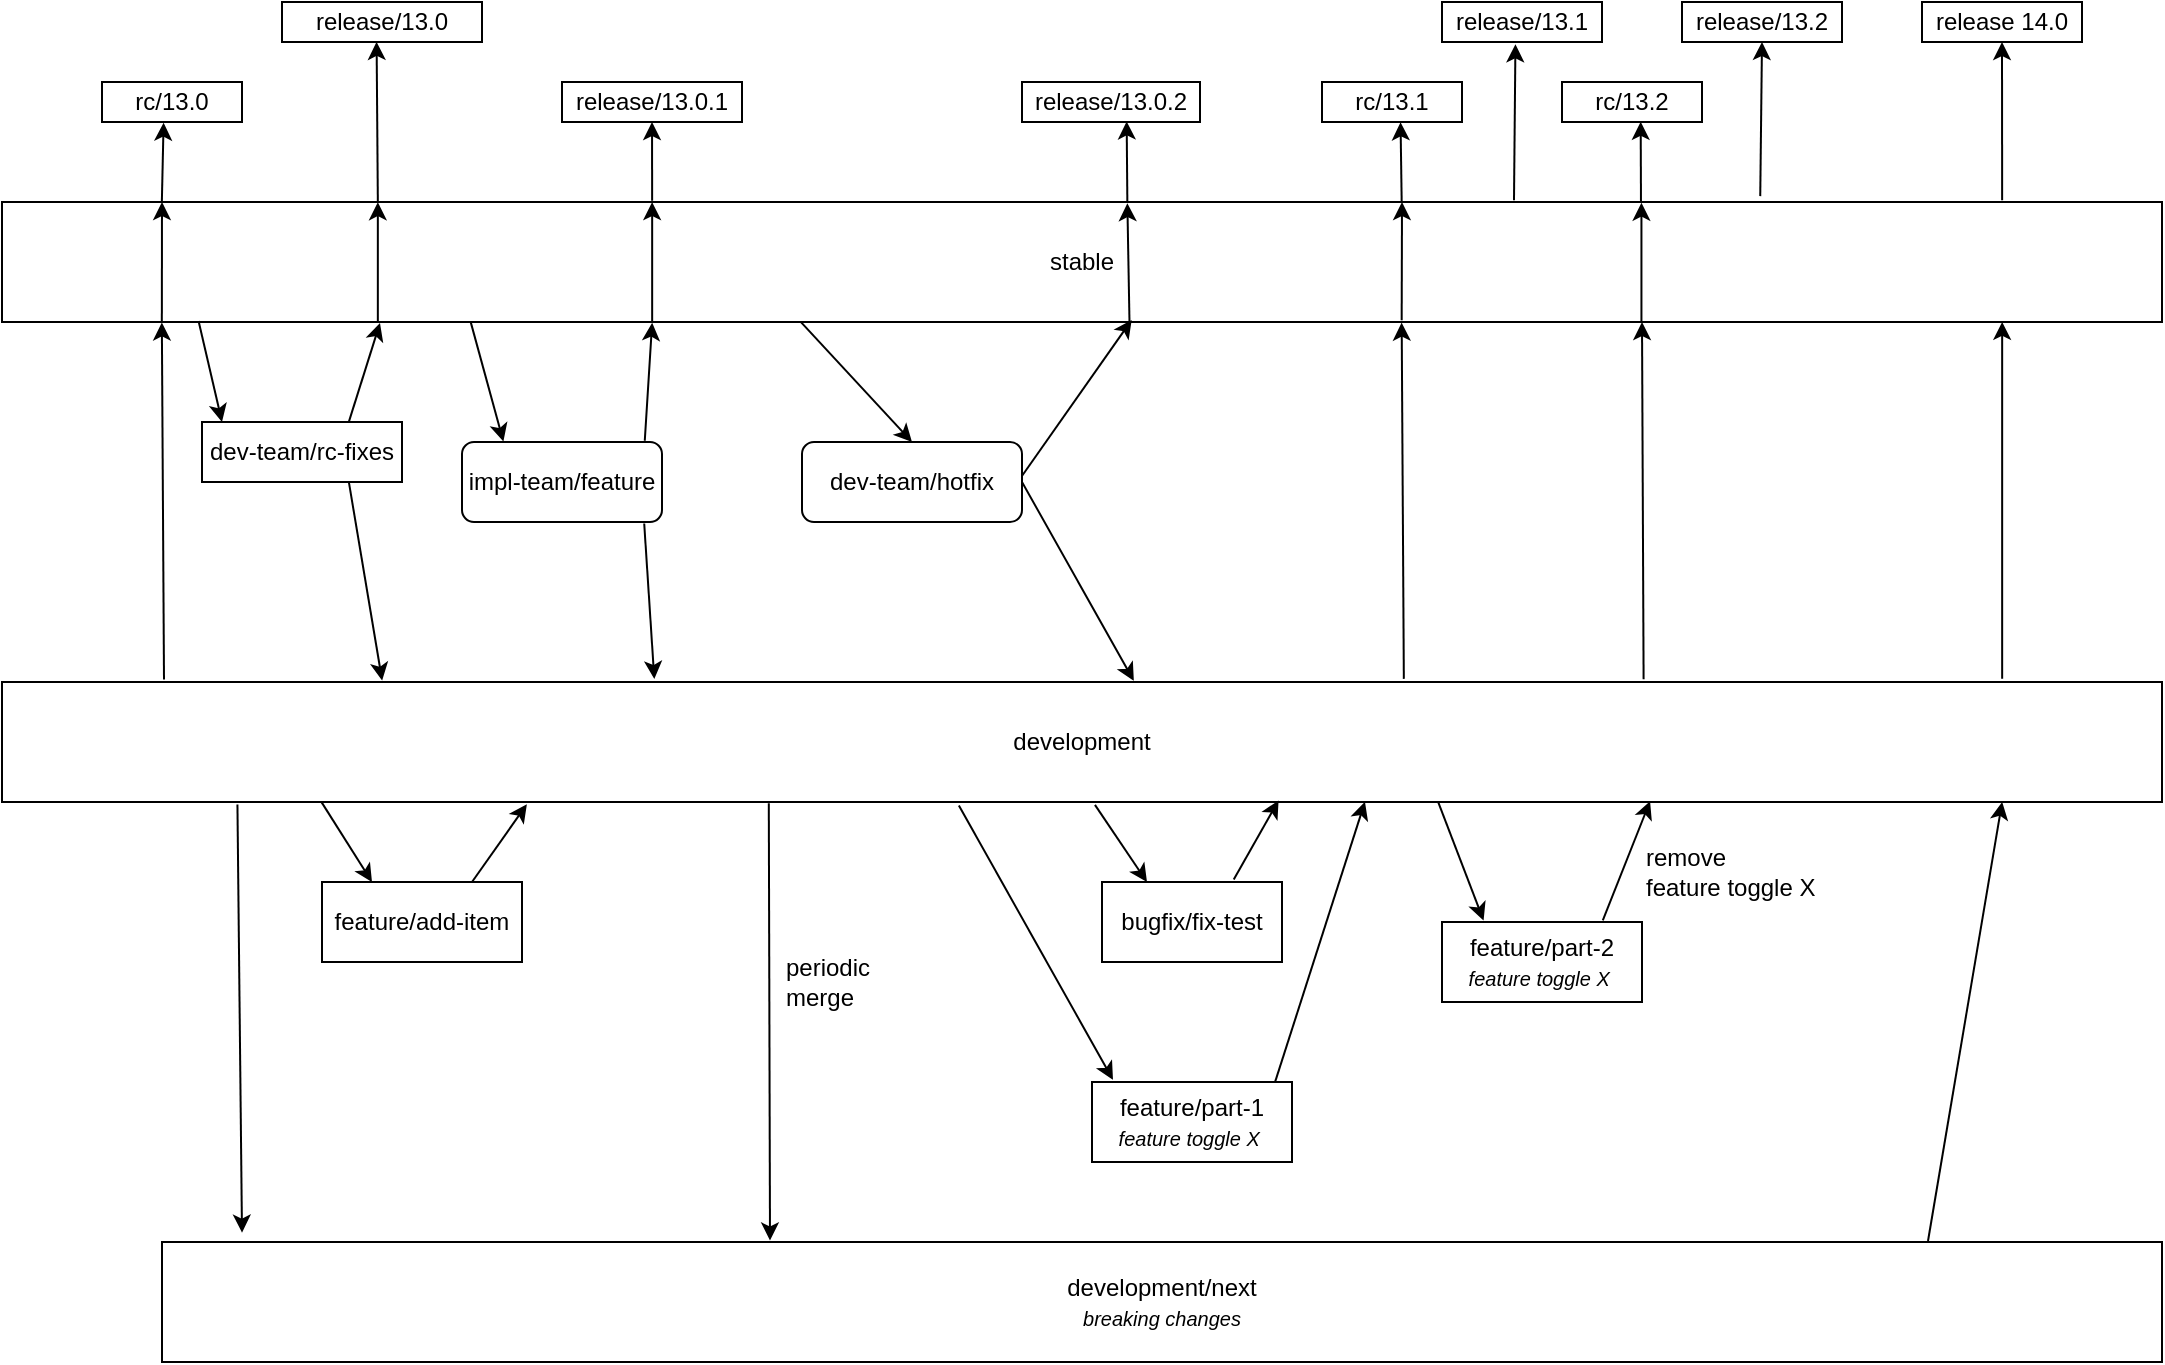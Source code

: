 <mxfile version="24.2.2" type="github">
  <diagram name="Page-1" id="IohD2jZ7NSLXi6qwIVtM">
    <mxGraphModel dx="1890" dy="766" grid="1" gridSize="10" guides="1" tooltips="1" connect="1" arrows="1" fold="1" page="1" pageScale="1" pageWidth="583" pageHeight="827" math="0" shadow="0">
      <root>
        <mxCell id="0" />
        <mxCell id="1" parent="0" />
        <mxCell id="JIciVttdm8tCTKpBVyrq-1" value="stable" style="rounded=0;whiteSpace=wrap;html=1;" vertex="1" parent="1">
          <mxGeometry x="-240" y="160" width="1080" height="60" as="geometry" />
        </mxCell>
        <mxCell id="JIciVttdm8tCTKpBVyrq-2" value="development" style="rounded=0;whiteSpace=wrap;html=1;" vertex="1" parent="1">
          <mxGeometry x="-240" y="400" width="1080" height="60" as="geometry" />
        </mxCell>
        <mxCell id="JIciVttdm8tCTKpBVyrq-4" value="" style="endArrow=classic;html=1;rounded=0;exitX=0.075;exitY=-0.02;exitDx=0;exitDy=0;exitPerimeter=0;entryX=0.074;entryY=1.004;entryDx=0;entryDy=0;entryPerimeter=0;" edge="1" parent="1" source="JIciVttdm8tCTKpBVyrq-2" target="JIciVttdm8tCTKpBVyrq-1">
          <mxGeometry width="50" height="50" relative="1" as="geometry">
            <mxPoint x="400" y="470" as="sourcePoint" />
            <mxPoint x="-170" y="250" as="targetPoint" />
          </mxGeometry>
        </mxCell>
        <mxCell id="JIciVttdm8tCTKpBVyrq-7" value="" style="endArrow=classic;html=1;rounded=0;exitX=0.074;exitY=0.003;exitDx=0;exitDy=0;exitPerimeter=0;entryX=0.44;entryY=1.017;entryDx=0;entryDy=0;entryPerimeter=0;" edge="1" parent="1" source="JIciVttdm8tCTKpBVyrq-1" target="JIciVttdm8tCTKpBVyrq-8">
          <mxGeometry width="50" height="50" relative="1" as="geometry">
            <mxPoint x="-130" y="150" as="sourcePoint" />
            <mxPoint x="-160" y="90" as="targetPoint" />
          </mxGeometry>
        </mxCell>
        <mxCell id="JIciVttdm8tCTKpBVyrq-8" value="rc/13.0" style="rounded=0;whiteSpace=wrap;html=1;" vertex="1" parent="1">
          <mxGeometry x="-190" y="100" width="70" height="20" as="geometry" />
        </mxCell>
        <mxCell id="JIciVttdm8tCTKpBVyrq-9" value="impl-team/feature" style="rounded=1;whiteSpace=wrap;html=1;" vertex="1" parent="1">
          <mxGeometry x="-10" y="280" width="100" height="40" as="geometry" />
        </mxCell>
        <mxCell id="JIciVttdm8tCTKpBVyrq-10" value="" style="endArrow=classic;html=1;rounded=0;exitX=0.217;exitY=1.001;exitDx=0;exitDy=0;exitPerimeter=0;entryX=0.207;entryY=-0.005;entryDx=0;entryDy=0;entryPerimeter=0;" edge="1" parent="1" source="JIciVttdm8tCTKpBVyrq-1" target="JIciVttdm8tCTKpBVyrq-9">
          <mxGeometry width="50" height="50" relative="1" as="geometry">
            <mxPoint x="260" y="330" as="sourcePoint" />
            <mxPoint x="310" y="280" as="targetPoint" />
          </mxGeometry>
        </mxCell>
        <mxCell id="JIciVttdm8tCTKpBVyrq-15" value="" style="endArrow=classic;html=1;rounded=0;exitX=0.914;exitY=-0.016;exitDx=0;exitDy=0;entryX=0.301;entryY=1.006;entryDx=0;entryDy=0;entryPerimeter=0;exitPerimeter=0;" edge="1" parent="1" source="JIciVttdm8tCTKpBVyrq-9" target="JIciVttdm8tCTKpBVyrq-1">
          <mxGeometry width="50" height="50" relative="1" as="geometry">
            <mxPoint x="85" y="290" as="sourcePoint" />
            <mxPoint x="220" y="250" as="targetPoint" />
          </mxGeometry>
        </mxCell>
        <mxCell id="JIciVttdm8tCTKpBVyrq-17" value="" style="endArrow=classic;html=1;rounded=0;exitX=0.301;exitY=-0.011;exitDx=0;exitDy=0;exitPerimeter=0;entryX=0.5;entryY=1;entryDx=0;entryDy=0;" edge="1" parent="1" source="JIciVttdm8tCTKpBVyrq-1" target="JIciVttdm8tCTKpBVyrq-18">
          <mxGeometry width="50" height="50" relative="1" as="geometry">
            <mxPoint x="130" y="250" as="sourcePoint" />
            <mxPoint x="85" y="90" as="targetPoint" />
          </mxGeometry>
        </mxCell>
        <mxCell id="JIciVttdm8tCTKpBVyrq-18" value="release/13.0.1" style="rounded=0;whiteSpace=wrap;html=1;" vertex="1" parent="1">
          <mxGeometry x="40" y="100" width="90" height="20" as="geometry" />
        </mxCell>
        <mxCell id="JIciVttdm8tCTKpBVyrq-19" value="" style="endArrow=classic;html=1;rounded=0;exitX=0.911;exitY=1.018;exitDx=0;exitDy=0;entryX=0.302;entryY=-0.025;entryDx=0;entryDy=0;entryPerimeter=0;exitPerimeter=0;" edge="1" parent="1" source="JIciVttdm8tCTKpBVyrq-9" target="JIciVttdm8tCTKpBVyrq-2">
          <mxGeometry width="50" height="50" relative="1" as="geometry">
            <mxPoint x="85" y="310" as="sourcePoint" />
            <mxPoint x="85" y="399" as="targetPoint" />
          </mxGeometry>
        </mxCell>
        <mxCell id="JIciVttdm8tCTKpBVyrq-22" value="dev-team/hotfix" style="rounded=1;whiteSpace=wrap;html=1;" vertex="1" parent="1">
          <mxGeometry x="160" y="280" width="110" height="40" as="geometry" />
        </mxCell>
        <mxCell id="JIciVttdm8tCTKpBVyrq-27" value="" style="endArrow=classic;html=1;rounded=0;exitX=0.37;exitY=1.003;exitDx=0;exitDy=0;exitPerimeter=0;entryX=0.5;entryY=0;entryDx=0;entryDy=0;" edge="1" parent="1" source="JIciVttdm8tCTKpBVyrq-1" target="JIciVttdm8tCTKpBVyrq-22">
          <mxGeometry width="50" height="50" relative="1" as="geometry">
            <mxPoint x="170" y="220" as="sourcePoint" />
            <mxPoint x="220" y="270" as="targetPoint" />
          </mxGeometry>
        </mxCell>
        <mxCell id="JIciVttdm8tCTKpBVyrq-28" value="" style="endArrow=classic;html=1;rounded=0;entryX=0.524;entryY=-0.01;entryDx=0;entryDy=0;entryPerimeter=0;exitX=1;exitY=0.5;exitDx=0;exitDy=0;" edge="1" parent="1" source="JIciVttdm8tCTKpBVyrq-22" target="JIciVttdm8tCTKpBVyrq-2">
          <mxGeometry width="50" height="50" relative="1" as="geometry">
            <mxPoint x="325" y="310" as="sourcePoint" />
            <mxPoint x="380" y="290" as="targetPoint" />
          </mxGeometry>
        </mxCell>
        <mxCell id="JIciVttdm8tCTKpBVyrq-29" value="" style="endArrow=classic;html=1;rounded=0;entryX=0.523;entryY=0.983;entryDx=0;entryDy=0;entryPerimeter=0;exitX=0.999;exitY=0.428;exitDx=0;exitDy=0;exitPerimeter=0;" edge="1" parent="1" source="JIciVttdm8tCTKpBVyrq-22" target="JIciVttdm8tCTKpBVyrq-1">
          <mxGeometry width="50" height="50" relative="1" as="geometry">
            <mxPoint x="325" y="290" as="sourcePoint" />
            <mxPoint x="340" y="230" as="targetPoint" />
          </mxGeometry>
        </mxCell>
        <mxCell id="JIciVttdm8tCTKpBVyrq-32" value="release/13.0.2" style="rounded=0;whiteSpace=wrap;html=1;" vertex="1" parent="1">
          <mxGeometry x="270" y="100" width="89" height="20" as="geometry" />
        </mxCell>
        <mxCell id="JIciVttdm8tCTKpBVyrq-33" value="" style="endArrow=classic;html=1;rounded=0;exitX=0.521;exitY=-0.002;exitDx=0;exitDy=0;exitPerimeter=0;entryX=0.588;entryY=0.987;entryDx=0;entryDy=0;entryPerimeter=0;" edge="1" parent="1" source="JIciVttdm8tCTKpBVyrq-1" target="JIciVttdm8tCTKpBVyrq-32">
          <mxGeometry width="50" height="50" relative="1" as="geometry">
            <mxPoint x="370" y="140" as="sourcePoint" />
            <mxPoint x="320" y="120" as="targetPoint" />
          </mxGeometry>
        </mxCell>
        <mxCell id="JIciVttdm8tCTKpBVyrq-35" value="feature/add-item" style="rounded=0;whiteSpace=wrap;html=1;" vertex="1" parent="1">
          <mxGeometry x="-80" y="500" width="100" height="40" as="geometry" />
        </mxCell>
        <mxCell id="JIciVttdm8tCTKpBVyrq-36" value="" style="endArrow=classic;html=1;rounded=0;entryX=0.25;entryY=0;entryDx=0;entryDy=0;exitX=0.148;exitY=1.003;exitDx=0;exitDy=0;exitPerimeter=0;" edge="1" parent="1" source="JIciVttdm8tCTKpBVyrq-2" target="JIciVttdm8tCTKpBVyrq-35">
          <mxGeometry width="50" height="50" relative="1" as="geometry">
            <mxPoint y="461" as="sourcePoint" />
            <mxPoint x="250" y="380" as="targetPoint" />
          </mxGeometry>
        </mxCell>
        <mxCell id="JIciVttdm8tCTKpBVyrq-37" value="" style="endArrow=classic;html=1;rounded=0;entryX=0.243;entryY=1.019;entryDx=0;entryDy=0;entryPerimeter=0;exitX=0.75;exitY=0;exitDx=0;exitDy=0;" edge="1" parent="1" source="JIciVttdm8tCTKpBVyrq-35" target="JIciVttdm8tCTKpBVyrq-2">
          <mxGeometry width="50" height="50" relative="1" as="geometry">
            <mxPoint x="159" y="515" as="sourcePoint" />
            <mxPoint x="190" y="480" as="targetPoint" />
          </mxGeometry>
        </mxCell>
        <mxCell id="JIciVttdm8tCTKpBVyrq-38" value="bugfix/fix-test" style="rounded=0;whiteSpace=wrap;html=1;" vertex="1" parent="1">
          <mxGeometry x="310" y="500" width="90" height="40" as="geometry" />
        </mxCell>
        <mxCell id="JIciVttdm8tCTKpBVyrq-39" value="" style="endArrow=classic;html=1;rounded=0;entryX=0.25;entryY=0;entryDx=0;entryDy=0;exitX=0.506;exitY=1.024;exitDx=0;exitDy=0;exitPerimeter=0;" edge="1" parent="1" source="JIciVttdm8tCTKpBVyrq-2" target="JIciVttdm8tCTKpBVyrq-38">
          <mxGeometry width="50" height="50" relative="1" as="geometry">
            <mxPoint x="200" y="470" as="sourcePoint" />
            <mxPoint x="300" y="390" as="targetPoint" />
          </mxGeometry>
        </mxCell>
        <mxCell id="JIciVttdm8tCTKpBVyrq-41" value="" style="endArrow=classic;html=1;rounded=0;exitX=0.732;exitY=-0.032;exitDx=0;exitDy=0;exitPerimeter=0;entryX=0.591;entryY=0.987;entryDx=0;entryDy=0;entryPerimeter=0;" edge="1" parent="1" source="JIciVttdm8tCTKpBVyrq-38" target="JIciVttdm8tCTKpBVyrq-2">
          <mxGeometry width="50" height="50" relative="1" as="geometry">
            <mxPoint x="220" y="560" as="sourcePoint" />
            <mxPoint x="399" y="463" as="targetPoint" />
          </mxGeometry>
        </mxCell>
        <mxCell id="JIciVttdm8tCTKpBVyrq-42" value="" style="endArrow=classic;html=1;rounded=0;exitX=0.649;exitY=-0.026;exitDx=0;exitDy=0;exitPerimeter=0;entryX=0.648;entryY=1.005;entryDx=0;entryDy=0;entryPerimeter=0;" edge="1" parent="1" source="JIciVttdm8tCTKpBVyrq-2" target="JIciVttdm8tCTKpBVyrq-1">
          <mxGeometry width="50" height="50" relative="1" as="geometry">
            <mxPoint x="330" y="350" as="sourcePoint" />
            <mxPoint x="380" y="300" as="targetPoint" />
          </mxGeometry>
        </mxCell>
        <mxCell id="JIciVttdm8tCTKpBVyrq-43" value="" style="endArrow=classic;html=1;rounded=0;entryX=0.561;entryY=1.007;entryDx=0;entryDy=0;exitX=0.648;exitY=-0.007;exitDx=0;exitDy=0;exitPerimeter=0;entryPerimeter=0;" edge="1" parent="1" source="JIciVttdm8tCTKpBVyrq-1" target="JIciVttdm8tCTKpBVyrq-44">
          <mxGeometry width="50" height="50" relative="1" as="geometry">
            <mxPoint x="465" y="159" as="sourcePoint" />
            <mxPoint x="460" y="130" as="targetPoint" />
          </mxGeometry>
        </mxCell>
        <mxCell id="JIciVttdm8tCTKpBVyrq-44" value="rc/13.1" style="rounded=0;whiteSpace=wrap;html=1;" vertex="1" parent="1">
          <mxGeometry x="420" y="100" width="70" height="20" as="geometry" />
        </mxCell>
        <mxCell id="JIciVttdm8tCTKpBVyrq-45" value="" style="endArrow=classic;html=1;rounded=0;exitX=0.443;exitY=1.03;exitDx=0;exitDy=0;exitPerimeter=0;entryX=0.105;entryY=-0.027;entryDx=0;entryDy=0;entryPerimeter=0;" edge="1" parent="1" source="JIciVttdm8tCTKpBVyrq-2" target="JIciVttdm8tCTKpBVyrq-46">
          <mxGeometry width="50" height="50" relative="1" as="geometry">
            <mxPoint x="260" y="560" as="sourcePoint" />
            <mxPoint x="300" y="600" as="targetPoint" />
          </mxGeometry>
        </mxCell>
        <mxCell id="JIciVttdm8tCTKpBVyrq-46" value="feature/part-1&lt;div&gt;&lt;i&gt;&lt;font style=&quot;font-size: 10px;&quot;&gt;feature toggle X&amp;nbsp;&lt;/font&gt;&lt;/i&gt;&lt;/div&gt;" style="rounded=0;whiteSpace=wrap;html=1;" vertex="1" parent="1">
          <mxGeometry x="305" y="600" width="100" height="40" as="geometry" />
        </mxCell>
        <mxCell id="JIciVttdm8tCTKpBVyrq-47" value="" style="endArrow=classic;html=1;rounded=0;exitX=0.916;exitY=-0.004;exitDx=0;exitDy=0;exitPerimeter=0;entryX=0.631;entryY=0.998;entryDx=0;entryDy=0;entryPerimeter=0;" edge="1" parent="1" source="JIciVttdm8tCTKpBVyrq-46" target="JIciVttdm8tCTKpBVyrq-2">
          <mxGeometry width="50" height="50" relative="1" as="geometry">
            <mxPoint x="370" y="550" as="sourcePoint" />
            <mxPoint x="420" y="500" as="targetPoint" />
          </mxGeometry>
        </mxCell>
        <mxCell id="JIciVttdm8tCTKpBVyrq-49" value="feature/part-2&lt;div&gt;&lt;i&gt;&lt;font style=&quot;font-size: 10px;&quot;&gt;feature toggle X&amp;nbsp;&lt;/font&gt;&lt;/i&gt;&lt;/div&gt;" style="rounded=0;whiteSpace=wrap;html=1;" vertex="1" parent="1">
          <mxGeometry x="480" y="520" width="100" height="40" as="geometry" />
        </mxCell>
        <mxCell id="JIciVttdm8tCTKpBVyrq-50" value="" style="endArrow=classic;html=1;rounded=0;exitX=0.665;exitY=1.005;exitDx=0;exitDy=0;exitPerimeter=0;entryX=0.208;entryY=-0.019;entryDx=0;entryDy=0;entryPerimeter=0;" edge="1" parent="1" source="JIciVttdm8tCTKpBVyrq-2" target="JIciVttdm8tCTKpBVyrq-49">
          <mxGeometry width="50" height="50" relative="1" as="geometry">
            <mxPoint x="510" y="510" as="sourcePoint" />
            <mxPoint x="560" y="460" as="targetPoint" />
          </mxGeometry>
        </mxCell>
        <mxCell id="JIciVttdm8tCTKpBVyrq-51" value="" style="endArrow=classic;html=1;rounded=0;exitX=0.804;exitY=-0.019;exitDx=0;exitDy=0;exitPerimeter=0;entryX=0.763;entryY=0.993;entryDx=0;entryDy=0;entryPerimeter=0;" edge="1" parent="1" source="JIciVttdm8tCTKpBVyrq-49" target="JIciVttdm8tCTKpBVyrq-2">
          <mxGeometry width="50" height="50" relative="1" as="geometry">
            <mxPoint x="510" y="510" as="sourcePoint" />
            <mxPoint x="560" y="460" as="targetPoint" />
          </mxGeometry>
        </mxCell>
        <mxCell id="JIciVttdm8tCTKpBVyrq-53" value="remove&lt;div&gt;feature toggle X&lt;/div&gt;" style="text;html=1;align=left;verticalAlign=middle;whiteSpace=wrap;rounded=0;" vertex="1" parent="1">
          <mxGeometry x="580" y="480" width="100" height="30" as="geometry" />
        </mxCell>
        <mxCell id="JIciVttdm8tCTKpBVyrq-54" value="" style="endArrow=classic;html=1;rounded=0;exitX=0.76;exitY=-0.023;exitDx=0;exitDy=0;exitPerimeter=0;entryX=0.648;entryY=1.005;entryDx=0;entryDy=0;entryPerimeter=0;" edge="1" parent="1" source="JIciVttdm8tCTKpBVyrq-2">
          <mxGeometry width="50" height="50" relative="1" as="geometry">
            <mxPoint x="581" y="398" as="sourcePoint" />
            <mxPoint x="580" y="220" as="targetPoint" />
          </mxGeometry>
        </mxCell>
        <mxCell id="JIciVttdm8tCTKpBVyrq-55" value="" style="endArrow=classic;html=1;rounded=0;entryX=0.562;entryY=0.994;entryDx=0;entryDy=0;exitX=0.523;exitY=-0.008;exitDx=0;exitDy=0;exitPerimeter=0;entryPerimeter=0;" edge="1" parent="1" target="JIciVttdm8tCTKpBVyrq-56">
          <mxGeometry width="50" height="50" relative="1" as="geometry">
            <mxPoint x="579.49" y="160" as="sourcePoint" />
            <mxPoint x="579.49" y="80" as="targetPoint" />
          </mxGeometry>
        </mxCell>
        <mxCell id="JIciVttdm8tCTKpBVyrq-56" value="rc/13.2" style="rounded=0;whiteSpace=wrap;html=1;" vertex="1" parent="1">
          <mxGeometry x="540" y="100" width="70" height="20" as="geometry" />
        </mxCell>
        <mxCell id="JIciVttdm8tCTKpBVyrq-58" value="development/next&lt;div&gt;&lt;i&gt;&lt;font style=&quot;font-size: 10px;&quot;&gt;breaking changes&lt;/font&gt;&lt;/i&gt;&lt;/div&gt;" style="rounded=0;whiteSpace=wrap;html=1;" vertex="1" parent="1">
          <mxGeometry x="-160" y="680" width="1000" height="60" as="geometry" />
        </mxCell>
        <mxCell id="JIciVttdm8tCTKpBVyrq-59" value="" style="endArrow=classic;html=1;rounded=0;exitX=0.109;exitY=1.02;exitDx=0;exitDy=0;exitPerimeter=0;entryX=0.04;entryY=-0.078;entryDx=0;entryDy=0;entryPerimeter=0;" edge="1" parent="1" source="JIciVttdm8tCTKpBVyrq-2" target="JIciVttdm8tCTKpBVyrq-58">
          <mxGeometry width="50" height="50" relative="1" as="geometry">
            <mxPoint x="90" y="560" as="sourcePoint" />
            <mxPoint x="140" y="510" as="targetPoint" />
          </mxGeometry>
        </mxCell>
        <mxCell id="JIciVttdm8tCTKpBVyrq-60" value="" style="endArrow=classic;html=1;rounded=0;exitX=0.355;exitY=1.01;exitDx=0;exitDy=0;exitPerimeter=0;entryX=0.304;entryY=-0.013;entryDx=0;entryDy=0;entryPerimeter=0;" edge="1" parent="1" source="JIciVttdm8tCTKpBVyrq-2" target="JIciVttdm8tCTKpBVyrq-58">
          <mxGeometry width="50" height="50" relative="1" as="geometry">
            <mxPoint x="270" y="540" as="sourcePoint" />
            <mxPoint x="320" y="490" as="targetPoint" />
          </mxGeometry>
        </mxCell>
        <mxCell id="JIciVttdm8tCTKpBVyrq-61" value="periodic merge" style="text;html=1;align=left;verticalAlign=middle;whiteSpace=wrap;rounded=0;" vertex="1" parent="1">
          <mxGeometry x="150" y="535" width="50" height="30" as="geometry" />
        </mxCell>
        <mxCell id="JIciVttdm8tCTKpBVyrq-62" value="" style="endArrow=classic;html=1;rounded=0;exitX=0.883;exitY=-0.008;exitDx=0;exitDy=0;exitPerimeter=0;entryX=0.926;entryY=0.999;entryDx=0;entryDy=0;entryPerimeter=0;" edge="1" parent="1" source="JIciVttdm8tCTKpBVyrq-58" target="JIciVttdm8tCTKpBVyrq-2">
          <mxGeometry width="50" height="50" relative="1" as="geometry">
            <mxPoint x="430" y="630" as="sourcePoint" />
            <mxPoint x="723" y="460" as="targetPoint" />
          </mxGeometry>
        </mxCell>
        <mxCell id="JIciVttdm8tCTKpBVyrq-63" value="" style="endArrow=classic;html=1;rounded=0;exitX=0.926;exitY=-0.028;exitDx=0;exitDy=0;exitPerimeter=0;entryX=0.926;entryY=0.999;entryDx=0;entryDy=0;entryPerimeter=0;" edge="1" parent="1" source="JIciVttdm8tCTKpBVyrq-2" target="JIciVttdm8tCTKpBVyrq-1">
          <mxGeometry width="50" height="50" relative="1" as="geometry">
            <mxPoint x="722" y="400" as="sourcePoint" />
            <mxPoint x="722" y="220" as="targetPoint" />
          </mxGeometry>
        </mxCell>
        <mxCell id="JIciVttdm8tCTKpBVyrq-64" value="" style="endArrow=classic;html=1;rounded=0;entryX=0.5;entryY=1;entryDx=0;entryDy=0;exitX=0.926;exitY=-0.015;exitDx=0;exitDy=0;exitPerimeter=0;" edge="1" parent="1" source="JIciVttdm8tCTKpBVyrq-1" target="JIciVttdm8tCTKpBVyrq-65">
          <mxGeometry width="50" height="50" relative="1" as="geometry">
            <mxPoint x="720" y="160" as="sourcePoint" />
            <mxPoint x="720" y="80" as="targetPoint" />
          </mxGeometry>
        </mxCell>
        <mxCell id="JIciVttdm8tCTKpBVyrq-65" value="release 14.0" style="rounded=0;whiteSpace=wrap;html=1;" vertex="1" parent="1">
          <mxGeometry x="720" y="60" width="80" height="20" as="geometry" />
        </mxCell>
        <mxCell id="JIciVttdm8tCTKpBVyrq-72" value="dev-team/rc-fixes" style="rounded=0;whiteSpace=wrap;html=1;" vertex="1" parent="1">
          <mxGeometry x="-140" y="270" width="100" height="30" as="geometry" />
        </mxCell>
        <mxCell id="JIciVttdm8tCTKpBVyrq-73" value="" style="endArrow=classic;html=1;rounded=0;exitX=0.091;exitY=0.991;exitDx=0;exitDy=0;exitPerimeter=0;entryX=0.1;entryY=0;entryDx=0;entryDy=0;entryPerimeter=0;" edge="1" parent="1" source="JIciVttdm8tCTKpBVyrq-1" target="JIciVttdm8tCTKpBVyrq-72">
          <mxGeometry width="50" height="50" relative="1" as="geometry">
            <mxPoint x="-20" y="310" as="sourcePoint" />
            <mxPoint x="30" y="260" as="targetPoint" />
          </mxGeometry>
        </mxCell>
        <mxCell id="JIciVttdm8tCTKpBVyrq-74" value="" style="endArrow=classic;html=1;rounded=0;exitX=0.735;exitY=1.015;exitDx=0;exitDy=0;exitPerimeter=0;entryX=0.176;entryY=-0.012;entryDx=0;entryDy=0;entryPerimeter=0;" edge="1" parent="1" source="JIciVttdm8tCTKpBVyrq-72" target="JIciVttdm8tCTKpBVyrq-2">
          <mxGeometry width="50" height="50" relative="1" as="geometry">
            <mxPoint x="-20" y="310" as="sourcePoint" />
            <mxPoint x="30" y="260" as="targetPoint" />
          </mxGeometry>
        </mxCell>
        <mxCell id="JIciVttdm8tCTKpBVyrq-75" value="" style="endArrow=classic;html=1;rounded=0;exitX=0.735;exitY=-0.01;exitDx=0;exitDy=0;exitPerimeter=0;entryX=0.175;entryY=1.008;entryDx=0;entryDy=0;entryPerimeter=0;" edge="1" parent="1" source="JIciVttdm8tCTKpBVyrq-72" target="JIciVttdm8tCTKpBVyrq-1">
          <mxGeometry width="50" height="50" relative="1" as="geometry">
            <mxPoint x="-50" y="320" as="sourcePoint" />
            <mxPoint y="270" as="targetPoint" />
          </mxGeometry>
        </mxCell>
        <mxCell id="JIciVttdm8tCTKpBVyrq-77" value="release/13.0" style="rounded=0;whiteSpace=wrap;html=1;" vertex="1" parent="1">
          <mxGeometry x="-100" y="60" width="100" height="20" as="geometry" />
        </mxCell>
        <mxCell id="JIciVttdm8tCTKpBVyrq-78" value="" style="endArrow=classic;html=1;rounded=0;exitX=0.174;exitY=-0.001;exitDx=0;exitDy=0;exitPerimeter=0;entryX=0.473;entryY=0.996;entryDx=0;entryDy=0;entryPerimeter=0;" edge="1" parent="1" source="JIciVttdm8tCTKpBVyrq-1" target="JIciVttdm8tCTKpBVyrq-77">
          <mxGeometry width="50" height="50" relative="1" as="geometry">
            <mxPoint x="-50" y="180" as="sourcePoint" />
            <mxPoint y="130" as="targetPoint" />
          </mxGeometry>
        </mxCell>
        <mxCell id="JIciVttdm8tCTKpBVyrq-82" value="" style="endArrow=classic;html=1;rounded=0;exitX=0.074;exitY=0.998;exitDx=0;exitDy=0;exitPerimeter=0;" edge="1" parent="1" source="JIciVttdm8tCTKpBVyrq-1">
          <mxGeometry width="50" height="50" relative="1" as="geometry">
            <mxPoint x="-100" y="230" as="sourcePoint" />
            <mxPoint x="-160" y="160" as="targetPoint" />
          </mxGeometry>
        </mxCell>
        <mxCell id="JIciVttdm8tCTKpBVyrq-83" value="" style="endArrow=classic;html=1;rounded=0;exitX=0.174;exitY=1.003;exitDx=0;exitDy=0;exitPerimeter=0;entryX=0.174;entryY=0.002;entryDx=0;entryDy=0;entryPerimeter=0;" edge="1" parent="1" source="JIciVttdm8tCTKpBVyrq-1" target="JIciVttdm8tCTKpBVyrq-1">
          <mxGeometry width="50" height="50" relative="1" as="geometry">
            <mxPoint x="-50" y="230" as="sourcePoint" />
            <mxPoint y="180" as="targetPoint" />
          </mxGeometry>
        </mxCell>
        <mxCell id="JIciVttdm8tCTKpBVyrq-84" value="" style="endArrow=classic;html=1;rounded=0;exitX=0.301;exitY=1.001;exitDx=0;exitDy=0;exitPerimeter=0;entryX=0.301;entryY=0.001;entryDx=0;entryDy=0;entryPerimeter=0;" edge="1" parent="1" source="JIciVttdm8tCTKpBVyrq-1" target="JIciVttdm8tCTKpBVyrq-1">
          <mxGeometry width="50" height="50" relative="1" as="geometry">
            <mxPoint x="70" y="220" as="sourcePoint" />
            <mxPoint x="120" y="170" as="targetPoint" />
          </mxGeometry>
        </mxCell>
        <mxCell id="JIciVttdm8tCTKpBVyrq-85" value="" style="endArrow=classic;html=1;rounded=0;exitX=0.522;exitY=1.017;exitDx=0;exitDy=0;exitPerimeter=0;entryX=0.521;entryY=0.01;entryDx=0;entryDy=0;entryPerimeter=0;" edge="1" parent="1" source="JIciVttdm8tCTKpBVyrq-1" target="JIciVttdm8tCTKpBVyrq-1">
          <mxGeometry width="50" height="50" relative="1" as="geometry">
            <mxPoint x="270" y="230" as="sourcePoint" />
            <mxPoint x="320" y="180" as="targetPoint" />
          </mxGeometry>
        </mxCell>
        <mxCell id="JIciVttdm8tCTKpBVyrq-90" value="" style="endArrow=classic;html=1;rounded=0;exitX=0.648;exitY=0.985;exitDx=0;exitDy=0;exitPerimeter=0;" edge="1" parent="1" source="JIciVttdm8tCTKpBVyrq-1">
          <mxGeometry width="50" height="50" relative="1" as="geometry">
            <mxPoint x="410" y="200" as="sourcePoint" />
            <mxPoint x="460" y="160" as="targetPoint" />
          </mxGeometry>
        </mxCell>
        <mxCell id="JIciVttdm8tCTKpBVyrq-91" value="release/13.1" style="rounded=0;whiteSpace=wrap;html=1;" vertex="1" parent="1">
          <mxGeometry x="480" y="60" width="80" height="20" as="geometry" />
        </mxCell>
        <mxCell id="JIciVttdm8tCTKpBVyrq-93" value="" style="endArrow=classic;html=1;rounded=0;entryX=0.459;entryY=1.058;entryDx=0;entryDy=0;exitX=0.7;exitY=-0.015;exitDx=0;exitDy=0;exitPerimeter=0;entryPerimeter=0;" edge="1" parent="1" source="JIciVttdm8tCTKpBVyrq-1" target="JIciVttdm8tCTKpBVyrq-91">
          <mxGeometry width="50" height="50" relative="1" as="geometry">
            <mxPoint x="468" y="170" as="sourcePoint" />
            <mxPoint x="468" y="130" as="targetPoint" />
          </mxGeometry>
        </mxCell>
        <mxCell id="JIciVttdm8tCTKpBVyrq-94" value="" style="endArrow=classic;html=1;rounded=0;entryX=0.759;entryY=0.006;entryDx=0;entryDy=0;entryPerimeter=0;exitX=0.759;exitY=1.006;exitDx=0;exitDy=0;exitPerimeter=0;" edge="1" parent="1" source="JIciVttdm8tCTKpBVyrq-1" target="JIciVttdm8tCTKpBVyrq-1">
          <mxGeometry width="50" height="50" relative="1" as="geometry">
            <mxPoint x="480" y="220" as="sourcePoint" />
            <mxPoint x="530" y="170" as="targetPoint" />
          </mxGeometry>
        </mxCell>
        <mxCell id="JIciVttdm8tCTKpBVyrq-95" value="release/13.2" style="rounded=0;whiteSpace=wrap;html=1;" vertex="1" parent="1">
          <mxGeometry x="600" y="60" width="80" height="20" as="geometry" />
        </mxCell>
        <mxCell id="JIciVttdm8tCTKpBVyrq-96" value="" style="endArrow=classic;html=1;rounded=0;entryX=0.5;entryY=1;entryDx=0;entryDy=0;exitX=0.814;exitY=-0.049;exitDx=0;exitDy=0;exitPerimeter=0;" edge="1" parent="1" source="JIciVttdm8tCTKpBVyrq-1" target="JIciVttdm8tCTKpBVyrq-95">
          <mxGeometry width="50" height="50" relative="1" as="geometry">
            <mxPoint x="590" y="160" as="sourcePoint" />
            <mxPoint x="640" y="110" as="targetPoint" />
          </mxGeometry>
        </mxCell>
      </root>
    </mxGraphModel>
  </diagram>
</mxfile>
